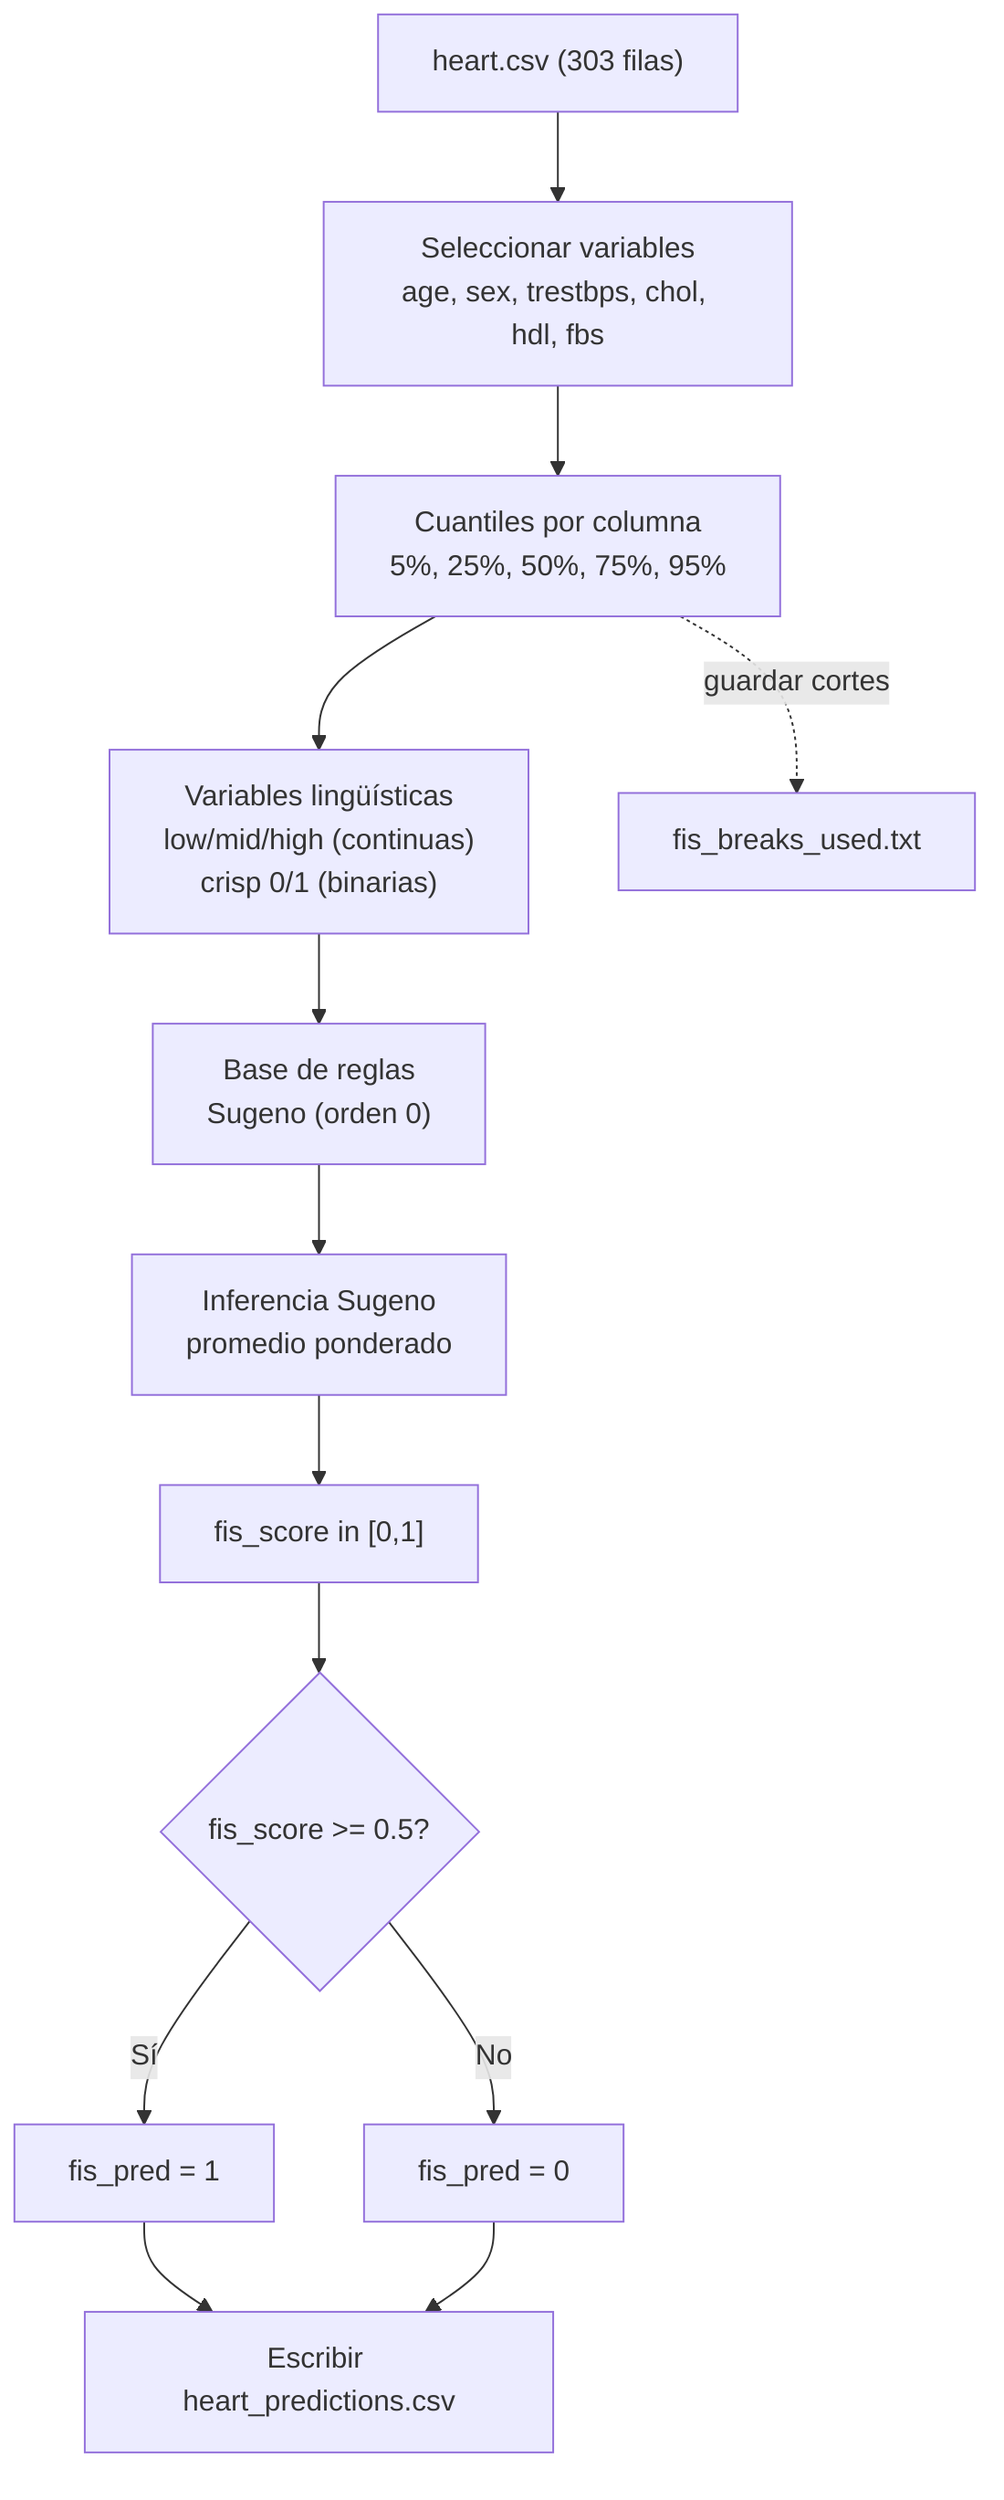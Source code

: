 flowchart TD
  A["heart.csv (303 filas)"] --> B["Seleccionar variables<br/>age, sex, trestbps, chol, hdl, fbs"]
  B --> C["Cuantiles por columna<br/>5%, 25%, 50%, 75%, 95%"]
  C --> D["Variables lingüísticas<br/>low/mid/high (continuas)<br/>crisp 0/1 (binarias)"]
  D --> E["Base de reglas<br/>Sugeno (orden 0)"]
  E --> F["Inferencia Sugeno<br/>promedio ponderado"]
  F --> J["fis_score in [0,1]"]
  J --> G{"fis_score >= 0.5?"}
  G -- "Sí" --> H["fis_pred = 1"]
  G -- "No" --> I["fis_pred = 0"]
  H --> K["Escribir heart_predictions.csv"]
  I --> K
  C -. "guardar cortes" .-> L["fis_breaks_used.txt"]